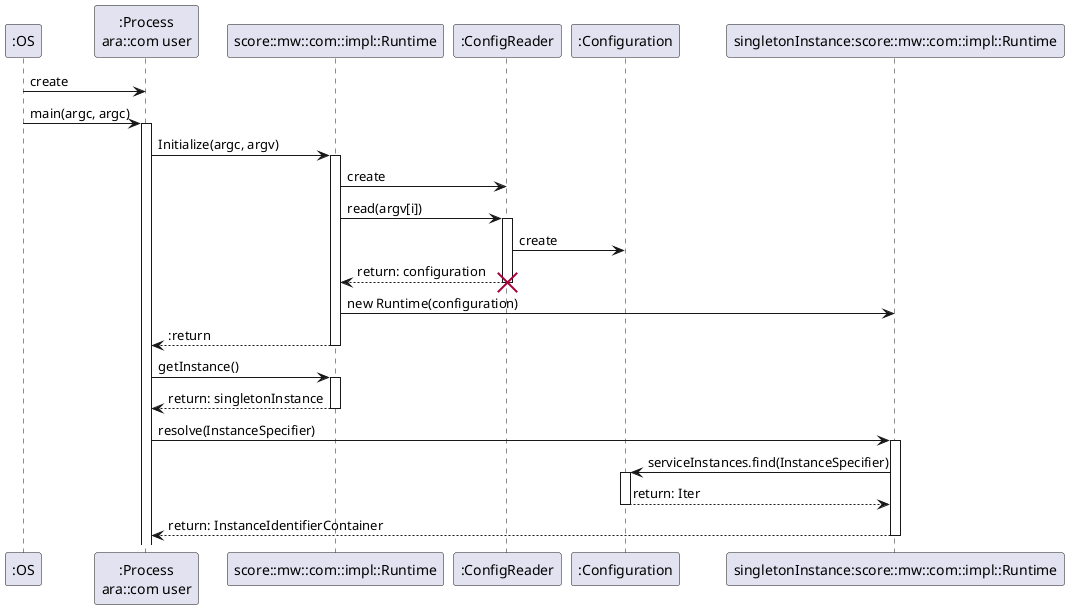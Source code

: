 @startuml
'!include ../puml-theme-score.puml

participant ":OS" as OS
participant ":Process\nara::com user" as Process
participant "score::mw::com::impl::Runtime" as Runtime
participant ":ConfigReader" as ConfigReader
participant ":Configuration" as Configuration
participant "singletonInstance:score::mw::com::impl::Runtime" as SingletonRuntime

OS -> Process : create
OS -> Process : main(argc, argc)
activate Process

Process -> Runtime : Initialize(argc, argv)
activate Runtime

Runtime -> ConfigReader : create
Runtime -> ConfigReader : read(argv[i])
activate ConfigReader

ConfigReader -> Configuration: create
ConfigReader --> Runtime : return: configuration
destroy ConfigReader

Runtime -> SingletonRuntime : new Runtime(configuration)

Runtime --> Process : :return
deactivate Runtime

Process -> Runtime : getInstance()
activate Runtime

Runtime --> Process : return: singletonInstance
deactivate Runtime

Process -> SingletonRuntime : resolve(InstanceSpecifier)
activate SingletonRuntime

SingletonRuntime -> Configuration : serviceInstances.find(InstanceSpecifier)
activate Configuration

Configuration --> SingletonRuntime : return: Iter
deactivate Configuration

SingletonRuntime --> Process : return: InstanceIdentifierContainer
deactivate SingletonRuntime

@enduml